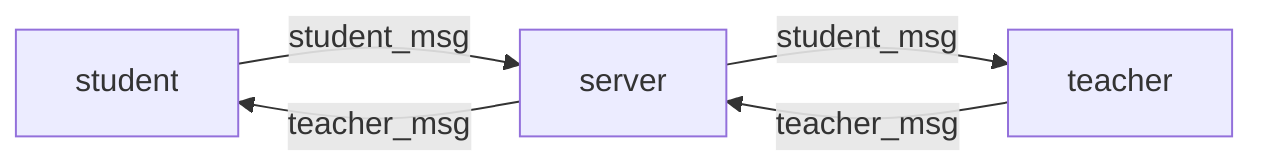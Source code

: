 graph LR
  student
  server
  teacher

  student -- student_msg --> server
  server -- student_msg --> teacher
  teacher -- teacher_msg --> server
  server -- teacher_msg --> student